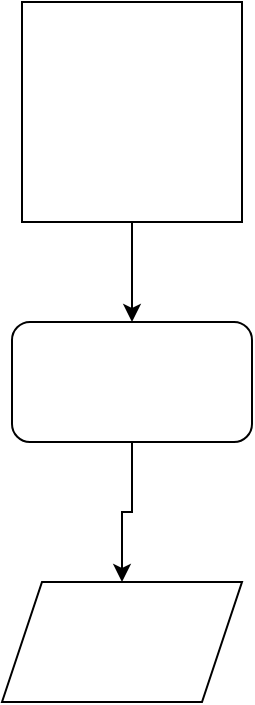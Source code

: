 <mxfile version="13.7.5" type="github">
  <diagram id="MIp4M64EkGTqjaolRmWG" name="Page-1">
    <mxGraphModel dx="891" dy="591" grid="1" gridSize="10" guides="1" tooltips="1" connect="1" arrows="1" fold="1" page="1" pageScale="1" pageWidth="827" pageHeight="1169" math="0" shadow="0">
      <root>
        <mxCell id="0" />
        <mxCell id="1" parent="0" />
        <mxCell id="hsk3SF1_8NSo1FBFKVAz-4" style="edgeStyle=orthogonalEdgeStyle;rounded=0;orthogonalLoop=1;jettySize=auto;html=1;exitX=0.5;exitY=1;exitDx=0;exitDy=0;entryX=0.5;entryY=0;entryDx=0;entryDy=0;" edge="1" parent="1" source="hsk3SF1_8NSo1FBFKVAz-1" target="hsk3SF1_8NSo1FBFKVAz-3">
          <mxGeometry relative="1" as="geometry" />
        </mxCell>
        <mxCell id="hsk3SF1_8NSo1FBFKVAz-1" value="" style="whiteSpace=wrap;html=1;aspect=fixed;" vertex="1" parent="1">
          <mxGeometry x="230" y="90" width="110" height="110" as="geometry" />
        </mxCell>
        <mxCell id="hsk3SF1_8NSo1FBFKVAz-6" style="edgeStyle=orthogonalEdgeStyle;rounded=0;orthogonalLoop=1;jettySize=auto;html=1;exitX=0.5;exitY=1;exitDx=0;exitDy=0;entryX=0.5;entryY=0;entryDx=0;entryDy=0;" edge="1" parent="1" source="hsk3SF1_8NSo1FBFKVAz-3" target="hsk3SF1_8NSo1FBFKVAz-5">
          <mxGeometry relative="1" as="geometry" />
        </mxCell>
        <mxCell id="hsk3SF1_8NSo1FBFKVAz-3" value="" style="rounded=1;whiteSpace=wrap;html=1;" vertex="1" parent="1">
          <mxGeometry x="225" y="250" width="120" height="60" as="geometry" />
        </mxCell>
        <mxCell id="hsk3SF1_8NSo1FBFKVAz-5" value="" style="shape=parallelogram;perimeter=parallelogramPerimeter;whiteSpace=wrap;html=1;fixedSize=1;" vertex="1" parent="1">
          <mxGeometry x="220" y="380" width="120" height="60" as="geometry" />
        </mxCell>
      </root>
    </mxGraphModel>
  </diagram>
</mxfile>
